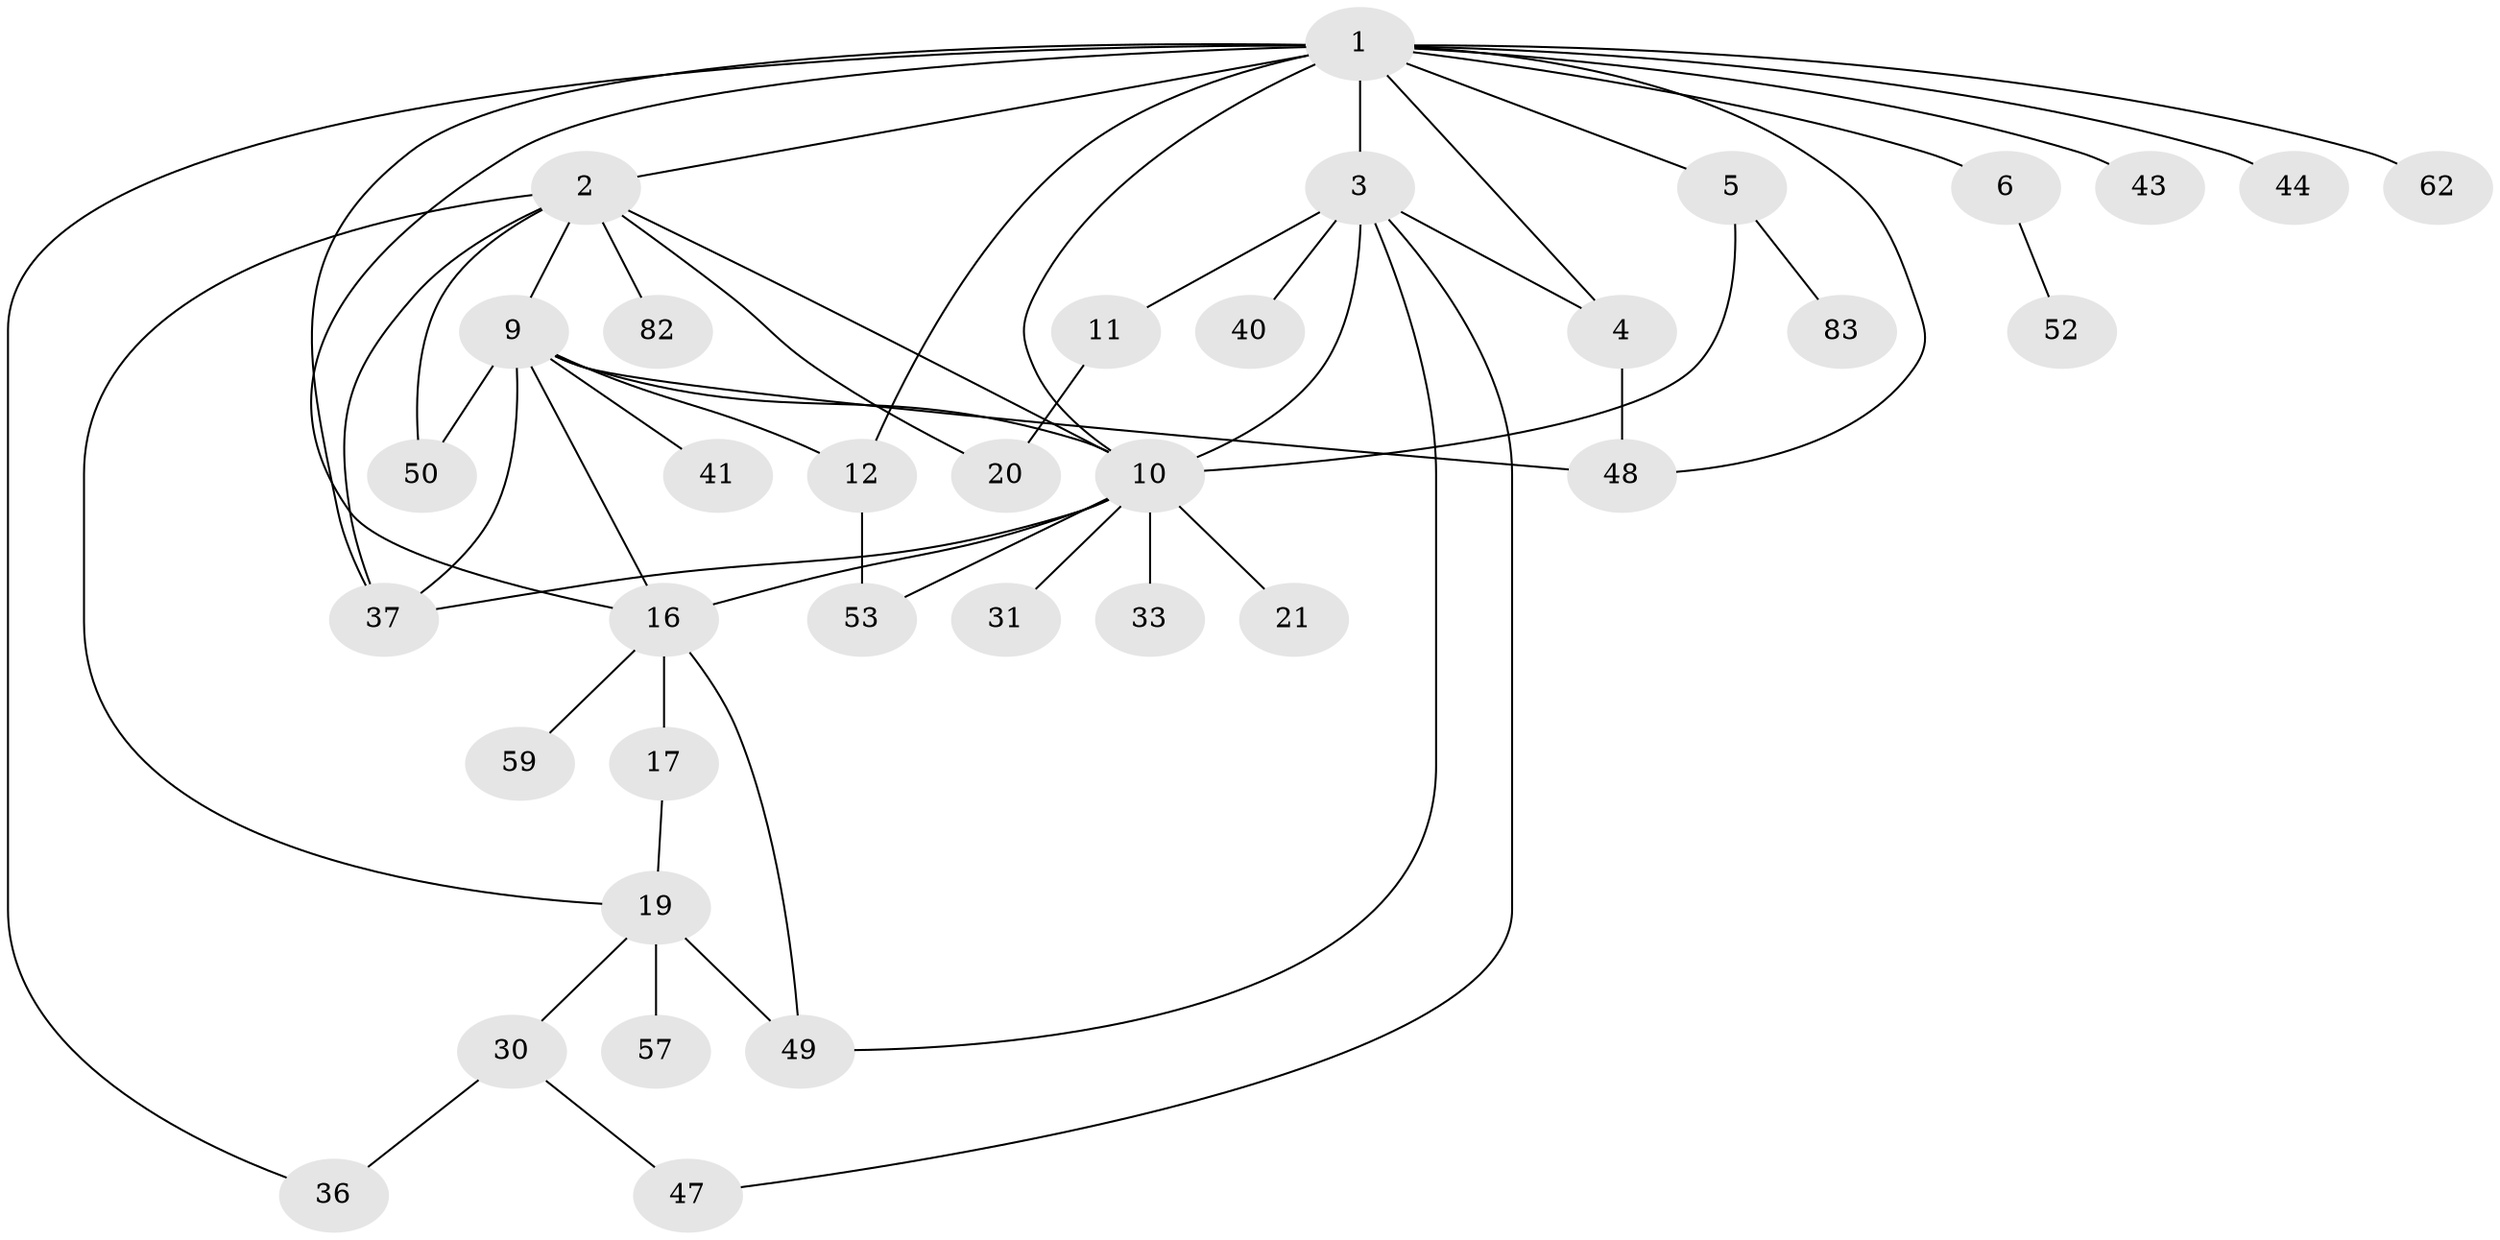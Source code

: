 // original degree distribution, {15: 0.011363636363636364, 8: 0.022727272727272728, 7: 0.03409090909090909, 3: 0.125, 1: 0.48863636363636365, 4: 0.022727272727272728, 11: 0.011363636363636364, 2: 0.20454545454545456, 6: 0.03409090909090909, 10: 0.011363636363636364, 5: 0.03409090909090909}
// Generated by graph-tools (version 1.1) at 2025/18/03/04/25 18:18:07]
// undirected, 35 vertices, 55 edges
graph export_dot {
graph [start="1"]
  node [color=gray90,style=filled];
  1 [super="+34"];
  2;
  3 [super="+65+26+7+35"];
  4;
  5;
  6 [super="+24+8"];
  9 [super="+80+87+78+38+13+39"];
  10 [super="+14+27+23+28+15+79"];
  11;
  12;
  16 [super="+45+25+18+22"];
  17;
  19 [super="+42+29+81"];
  20 [super="+73"];
  21;
  30 [super="+72"];
  31;
  33;
  36 [super="+66+64"];
  37 [super="+77+88+61"];
  40 [super="+75"];
  41;
  43;
  44 [super="+60"];
  47;
  48 [super="+67"];
  49 [super="+58+51"];
  50;
  52;
  53 [super="+54"];
  57;
  59;
  62;
  82;
  83;
  1 -- 2;
  1 -- 3 [weight=2];
  1 -- 4;
  1 -- 5;
  1 -- 6;
  1 -- 10 [weight=3];
  1 -- 12;
  1 -- 16;
  1 -- 36;
  1 -- 37;
  1 -- 48;
  1 -- 62;
  1 -- 43;
  1 -- 44;
  2 -- 9;
  2 -- 10;
  2 -- 19;
  2 -- 20;
  2 -- 50;
  2 -- 82;
  2 -- 37;
  3 -- 11;
  3 -- 47;
  3 -- 49;
  3 -- 4;
  3 -- 40;
  3 -- 10;
  4 -- 48;
  5 -- 10;
  5 -- 83;
  6 -- 52;
  9 -- 41;
  9 -- 16;
  9 -- 48;
  9 -- 50;
  9 -- 37;
  9 -- 10 [weight=2];
  9 -- 12;
  10 -- 16 [weight=2];
  10 -- 33;
  10 -- 53;
  10 -- 21;
  10 -- 31;
  10 -- 37;
  11 -- 20;
  12 -- 53;
  16 -- 17;
  16 -- 49;
  16 -- 59;
  17 -- 19;
  19 -- 30;
  19 -- 57;
  19 -- 49;
  30 -- 36;
  30 -- 47;
}
